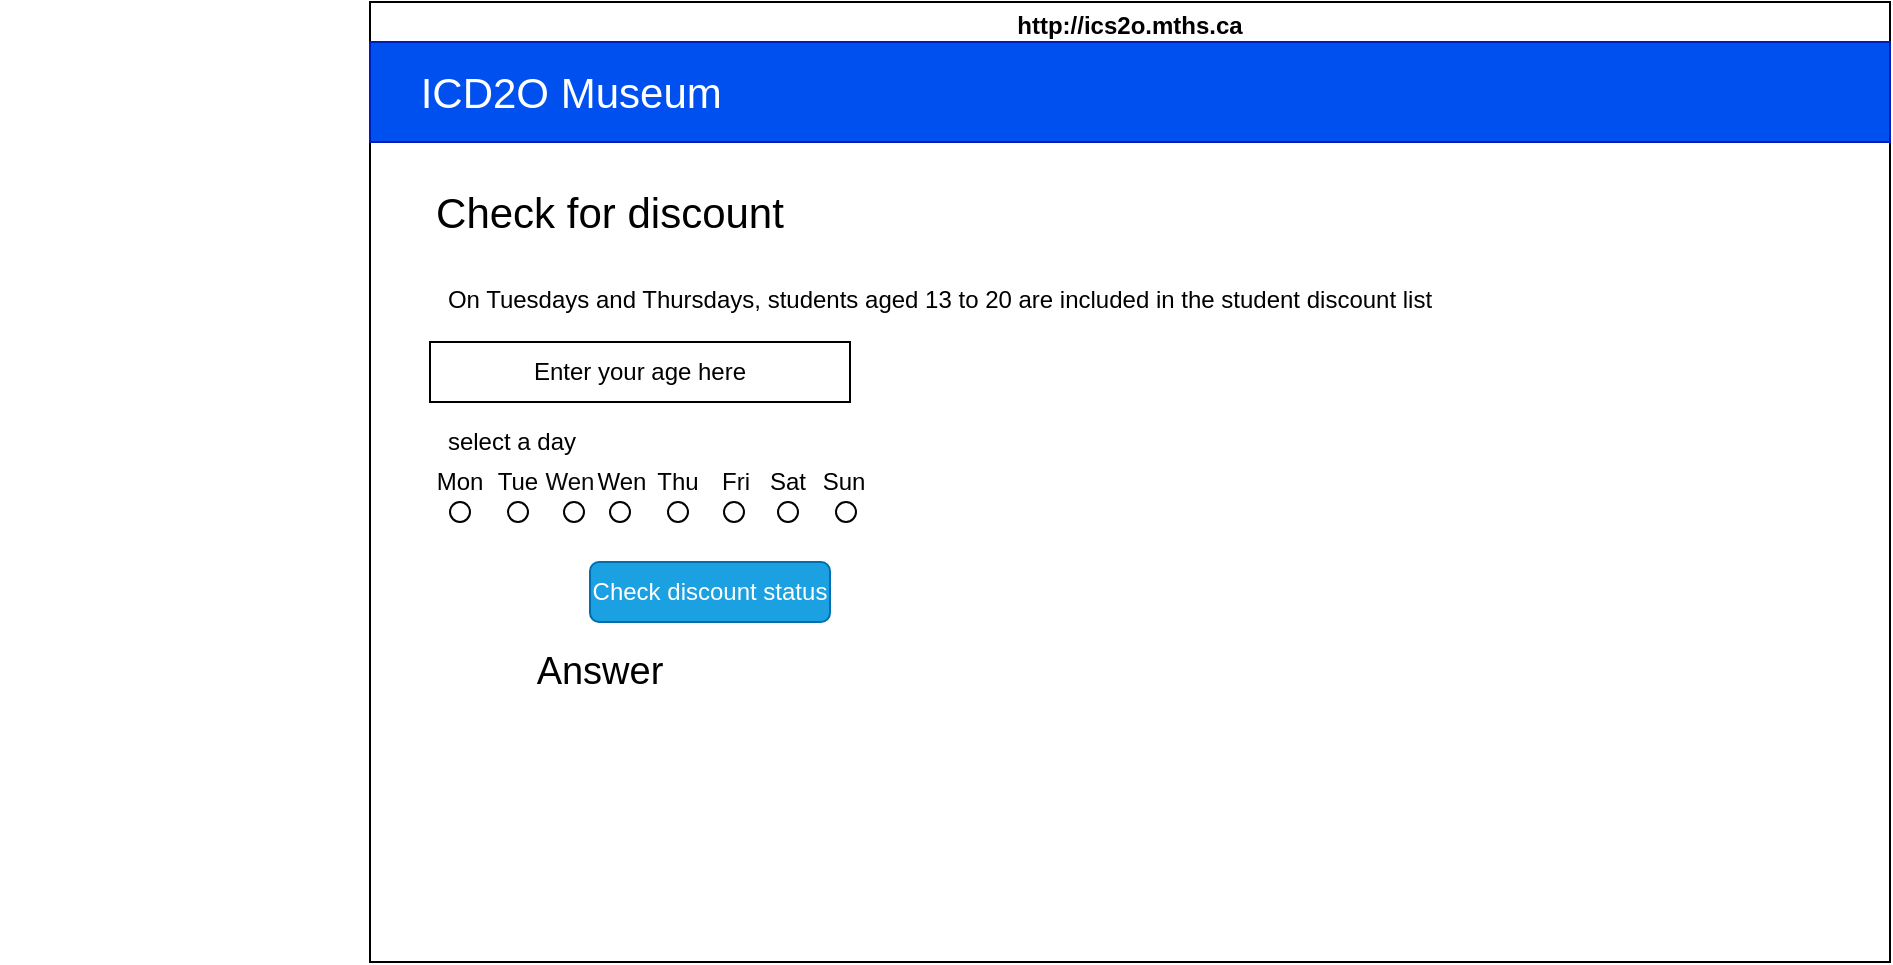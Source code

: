 <mxfile>
    <diagram id="HIP3nbAZw_EuaXWnEj3U" name="Page-1">
        <mxGraphModel dx="1349" dy="198" grid="1" gridSize="10" guides="1" tooltips="1" connect="1" arrows="1" fold="1" page="1" pageScale="1" pageWidth="850" pageHeight="1100" math="0" shadow="0">
            <root>
                <mxCell id="0"/>
                <mxCell id="1" parent="0"/>
                <mxCell id="7" value="http://ics2o.mths.ca" style="swimlane;whiteSpace=wrap;html=1;fontColor=#000000;" parent="1" vertex="1">
                    <mxGeometry y="40" width="760" height="480" as="geometry"/>
                </mxCell>
                <mxCell id="8" value="&lt;span style=&quot;font-size: 21px;&quot;&gt;&amp;nbsp; &amp;nbsp; ICD2O Museum&lt;/span&gt;" style="rounded=0;whiteSpace=wrap;html=1;fillColor=#0050ef;fontColor=#ffffff;strokeColor=#001DBC;align=left;" parent="7" vertex="1">
                    <mxGeometry y="20" width="760" height="50" as="geometry"/>
                </mxCell>
                <mxCell id="9" value="&lt;font color=&quot;#000000&quot;&gt;&lt;span style=&quot;font-size: 12px;&quot;&gt;select a day&lt;/span&gt;&lt;/font&gt;" style="text;html=1;align=center;verticalAlign=middle;whiteSpace=wrap;rounded=0;fontSize=21;" parent="7" vertex="1">
                    <mxGeometry x="-14" y="200" width="170" height="31" as="geometry"/>
                </mxCell>
                <mxCell id="10" value="&lt;font color=&quot;#000000&quot;&gt;Check for discount&lt;/font&gt;" style="text;html=1;strokeColor=none;fillColor=none;align=center;verticalAlign=middle;whiteSpace=wrap;rounded=0;fontSize=21;" parent="7" vertex="1">
                    <mxGeometry x="-185" y="90" width="610" height="30" as="geometry"/>
                </mxCell>
                <mxCell id="13" value="Check discount status" style="rounded=1;whiteSpace=wrap;html=1;fontSize=12;fontColor=#ffffff;fillColor=#1ba1e2;strokeColor=#006EAF;" parent="7" vertex="1">
                    <mxGeometry x="110" y="280" width="120" height="30" as="geometry"/>
                </mxCell>
                <mxCell id="14" value="&lt;font style=&quot;font-size: 19px;&quot;&gt;Answer&lt;/font&gt;" style="text;html=1;strokeColor=none;fillColor=none;align=center;verticalAlign=middle;whiteSpace=wrap;rounded=0;fontSize=12;fontColor=#000000;" parent="7" vertex="1">
                    <mxGeometry x="40" y="320" width="150" height="30" as="geometry"/>
                </mxCell>
                <mxCell id="12" value="&lt;font color=&quot;#000000&quot;&gt;Enter your age here&lt;/font&gt;" style="rounded=0;whiteSpace=wrap;html=1;fontSize=12;fillColor=none;" parent="7" vertex="1">
                    <mxGeometry x="30" y="170" width="210" height="30" as="geometry"/>
                </mxCell>
                <mxCell id="17" value="" style="ellipse;whiteSpace=wrap;html=1;aspect=fixed;" parent="7" vertex="1">
                    <mxGeometry x="40" y="250" width="10" height="10" as="geometry"/>
                </mxCell>
                <mxCell id="18" value="Mon" style="text;html=1;strokeColor=none;fillColor=none;align=center;verticalAlign=middle;whiteSpace=wrap;rounded=0;fontColor=#000000;" parent="7" vertex="1">
                    <mxGeometry x="15" y="225" width="60" height="30" as="geometry"/>
                </mxCell>
                <mxCell id="27" value="Fri" style="text;html=1;strokeColor=none;fillColor=none;align=center;verticalAlign=middle;whiteSpace=wrap;rounded=0;fontColor=#050505;" parent="7" vertex="1">
                    <mxGeometry x="153" y="225" width="60" height="30" as="geometry"/>
                </mxCell>
                <mxCell id="35" value="&lt;span style=&quot;color: rgba(0, 0, 0, 0); font-family: monospace; font-size: 0px; text-align: start;&quot;&gt;%3CmxGraphModel%3E%3Croot%3E%3CmxCell%20id%3D%220%22%2F%3E%3CmxCell%20id%3D%221%22%20parent%3D%220%22%2F%3E%3CmxCell%20id%3D%222%22%20value%3D%22%26lt%3Bfont%20color%3D%26quot%3B%23000000%26quot%3B%26gt%3BWen%26lt%3B%2Ffont%26gt%3B%22%20style%3D%22text%3Bhtml%3D1%3BstrokeColor%3Dnone%3BfillColor%3Dnone%3Balign%3Dcenter%3BverticalAlign%3Dmiddle%3BwhiteSpace%3Dwrap%3Brounded%3D0%3B%22%20vertex%3D%221%22%20parent%3D%221%22%3E%3CmxGeometry%20x%3D%2296%22%20y%3D%22265%22%20width%3D%2260%22%20height%3D%2230%22%20as%3D%22geometry%22%2F%3E%3C%2FmxCell%3E%3C%2Froot%3E%3C%2FmxGraphModel%3E&lt;/span&gt;" style="text;html=1;strokeColor=none;fillColor=none;align=center;verticalAlign=middle;whiteSpace=wrap;rounded=0;" parent="7" vertex="1">
                    <mxGeometry x="120" y="280" width="60" height="30" as="geometry"/>
                </mxCell>
                <mxCell id="16" value="&lt;font color=&quot;#000000&quot; style=&quot;font-size: 12px;&quot;&gt;On Tuesdays and Thursdays, students aged 13 to 20 are included in the student discount list&lt;/font&gt;" style="text;html=1;align=center;verticalAlign=middle;whiteSpace=wrap;rounded=0;fontSize=21;" parent="1" vertex="1">
                    <mxGeometry x="-50" y="170" width="670" height="30" as="geometry"/>
                </mxCell>
                <mxCell id="19" value="" style="ellipse;whiteSpace=wrap;html=1;aspect=fixed;" parent="1" vertex="1">
                    <mxGeometry x="69" y="290" width="10" height="10" as="geometry"/>
                </mxCell>
                <mxCell id="20" value="Tue" style="text;html=1;strokeColor=none;fillColor=none;align=center;verticalAlign=middle;whiteSpace=wrap;rounded=0;fontColor=#000000;" parent="1" vertex="1">
                    <mxGeometry x="44" y="265" width="60" height="30" as="geometry"/>
                </mxCell>
                <mxCell id="21" value="" style="ellipse;whiteSpace=wrap;html=1;aspect=fixed;" parent="1" vertex="1">
                    <mxGeometry x="97" y="290" width="10" height="10" as="geometry"/>
                </mxCell>
                <mxCell id="22" value="Wen" style="text;html=1;strokeColor=none;fillColor=none;align=center;verticalAlign=middle;whiteSpace=wrap;rounded=0;fontColor=#0a0a0a;" parent="1" vertex="1">
                    <mxGeometry x="70" y="265" width="60" height="30" as="geometry"/>
                </mxCell>
                <mxCell id="23" value="" style="ellipse;whiteSpace=wrap;html=1;aspect=fixed;" parent="1" vertex="1">
                    <mxGeometry x="120" y="290" width="10" height="10" as="geometry"/>
                </mxCell>
                <mxCell id="24" value="" style="ellipse;whiteSpace=wrap;html=1;aspect=fixed;" parent="1" vertex="1">
                    <mxGeometry x="149" y="290" width="10" height="10" as="geometry"/>
                </mxCell>
                <mxCell id="25" value="Thu" style="text;html=1;strokeColor=none;fillColor=none;align=center;verticalAlign=middle;whiteSpace=wrap;rounded=0;fontColor=#000000;" parent="1" vertex="1">
                    <mxGeometry x="124" y="265" width="60" height="30" as="geometry"/>
                </mxCell>
                <mxCell id="26" value="" style="ellipse;whiteSpace=wrap;html=1;aspect=fixed;" parent="1" vertex="1">
                    <mxGeometry x="177" y="290" width="10" height="10" as="geometry"/>
                </mxCell>
                <mxCell id="28" value="&lt;font color=&quot;#000000&quot;&gt;Wen&lt;/font&gt;" style="text;html=1;strokeColor=none;fillColor=none;align=center;verticalAlign=middle;whiteSpace=wrap;rounded=0;" parent="1" vertex="1">
                    <mxGeometry x="96" y="265" width="60" height="30" as="geometry"/>
                </mxCell>
                <mxCell id="30" value="" style="ellipse;whiteSpace=wrap;html=1;aspect=fixed;" parent="1" vertex="1">
                    <mxGeometry x="204" y="290" width="10" height="10" as="geometry"/>
                </mxCell>
                <mxCell id="31" value="Sat" style="text;html=1;strokeColor=none;fillColor=none;align=center;verticalAlign=middle;whiteSpace=wrap;rounded=0;fontColor=#000000;" parent="1" vertex="1">
                    <mxGeometry x="179" y="265" width="60" height="30" as="geometry"/>
                </mxCell>
                <mxCell id="32" value="" style="ellipse;whiteSpace=wrap;html=1;aspect=fixed;" parent="1" vertex="1">
                    <mxGeometry x="233" y="290" width="10" height="10" as="geometry"/>
                </mxCell>
                <mxCell id="33" value="Sun" style="text;html=1;strokeColor=none;fillColor=none;align=center;verticalAlign=middle;whiteSpace=wrap;rounded=0;fontColor=#000000;" parent="1" vertex="1">
                    <mxGeometry x="207" y="265" width="60" height="30" as="geometry"/>
                </mxCell>
            </root>
        </mxGraphModel>
    </diagram>
</mxfile>